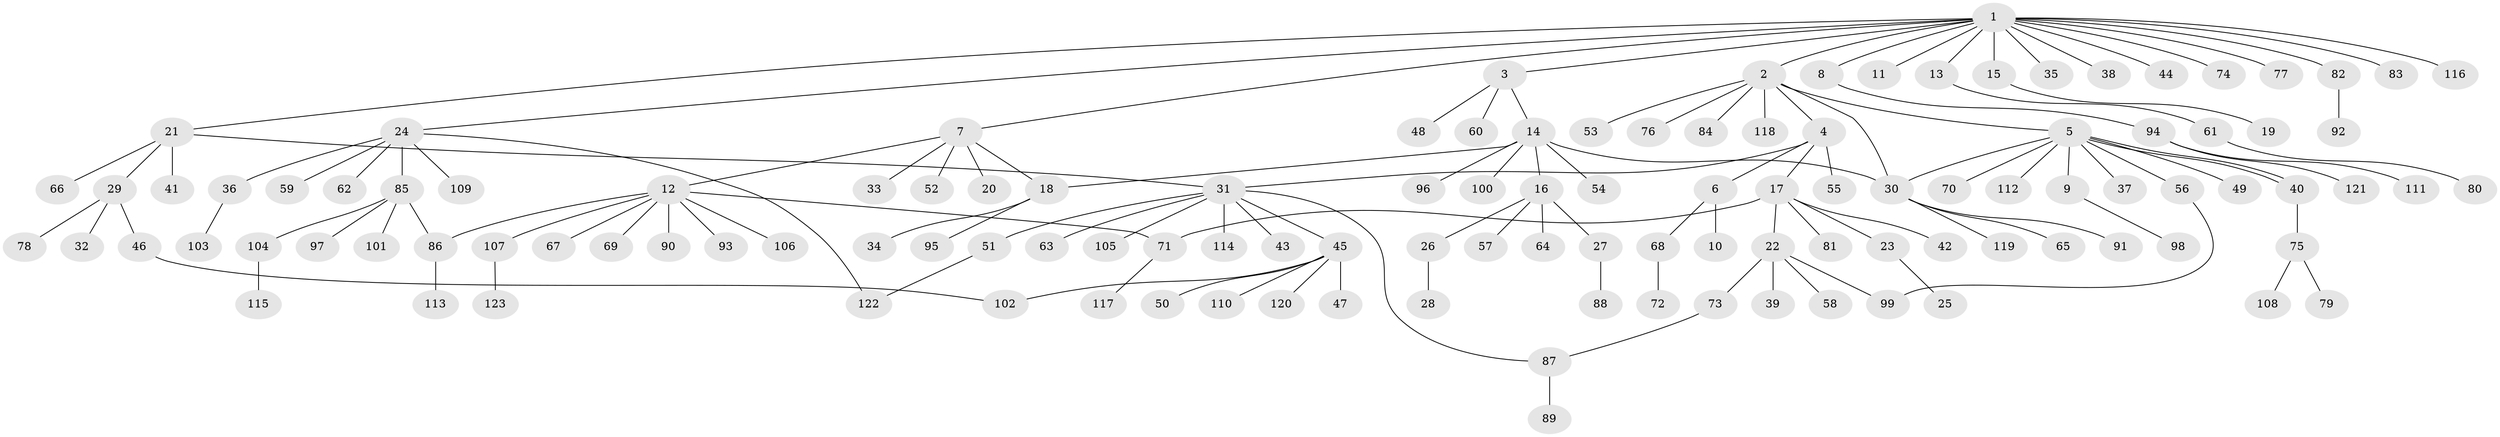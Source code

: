 // Generated by graph-tools (version 1.1) at 2025/01/03/09/25 03:01:52]
// undirected, 123 vertices, 133 edges
graph export_dot {
graph [start="1"]
  node [color=gray90,style=filled];
  1;
  2;
  3;
  4;
  5;
  6;
  7;
  8;
  9;
  10;
  11;
  12;
  13;
  14;
  15;
  16;
  17;
  18;
  19;
  20;
  21;
  22;
  23;
  24;
  25;
  26;
  27;
  28;
  29;
  30;
  31;
  32;
  33;
  34;
  35;
  36;
  37;
  38;
  39;
  40;
  41;
  42;
  43;
  44;
  45;
  46;
  47;
  48;
  49;
  50;
  51;
  52;
  53;
  54;
  55;
  56;
  57;
  58;
  59;
  60;
  61;
  62;
  63;
  64;
  65;
  66;
  67;
  68;
  69;
  70;
  71;
  72;
  73;
  74;
  75;
  76;
  77;
  78;
  79;
  80;
  81;
  82;
  83;
  84;
  85;
  86;
  87;
  88;
  89;
  90;
  91;
  92;
  93;
  94;
  95;
  96;
  97;
  98;
  99;
  100;
  101;
  102;
  103;
  104;
  105;
  106;
  107;
  108;
  109;
  110;
  111;
  112;
  113;
  114;
  115;
  116;
  117;
  118;
  119;
  120;
  121;
  122;
  123;
  1 -- 2;
  1 -- 3;
  1 -- 7;
  1 -- 8;
  1 -- 11;
  1 -- 13;
  1 -- 15;
  1 -- 21;
  1 -- 24;
  1 -- 35;
  1 -- 38;
  1 -- 44;
  1 -- 74;
  1 -- 77;
  1 -- 82;
  1 -- 83;
  1 -- 116;
  2 -- 4;
  2 -- 5;
  2 -- 30;
  2 -- 53;
  2 -- 76;
  2 -- 84;
  2 -- 118;
  3 -- 14;
  3 -- 48;
  3 -- 60;
  4 -- 6;
  4 -- 17;
  4 -- 31;
  4 -- 55;
  5 -- 9;
  5 -- 30;
  5 -- 37;
  5 -- 40;
  5 -- 40;
  5 -- 49;
  5 -- 56;
  5 -- 70;
  5 -- 112;
  6 -- 10;
  6 -- 68;
  7 -- 12;
  7 -- 18;
  7 -- 20;
  7 -- 33;
  7 -- 52;
  8 -- 94;
  9 -- 98;
  12 -- 67;
  12 -- 69;
  12 -- 71;
  12 -- 86;
  12 -- 90;
  12 -- 93;
  12 -- 106;
  12 -- 107;
  13 -- 61;
  14 -- 16;
  14 -- 18;
  14 -- 30;
  14 -- 54;
  14 -- 96;
  14 -- 100;
  15 -- 19;
  16 -- 26;
  16 -- 27;
  16 -- 57;
  16 -- 64;
  17 -- 22;
  17 -- 23;
  17 -- 42;
  17 -- 71;
  17 -- 81;
  18 -- 34;
  18 -- 95;
  21 -- 29;
  21 -- 31;
  21 -- 41;
  21 -- 66;
  22 -- 39;
  22 -- 58;
  22 -- 73;
  22 -- 99;
  23 -- 25;
  24 -- 36;
  24 -- 59;
  24 -- 62;
  24 -- 85;
  24 -- 109;
  24 -- 122;
  26 -- 28;
  27 -- 88;
  29 -- 32;
  29 -- 46;
  29 -- 78;
  30 -- 65;
  30 -- 91;
  30 -- 119;
  31 -- 43;
  31 -- 45;
  31 -- 51;
  31 -- 63;
  31 -- 87;
  31 -- 105;
  31 -- 114;
  36 -- 103;
  40 -- 75;
  45 -- 47;
  45 -- 50;
  45 -- 102;
  45 -- 110;
  45 -- 120;
  46 -- 102;
  51 -- 122;
  56 -- 99;
  61 -- 80;
  68 -- 72;
  71 -- 117;
  73 -- 87;
  75 -- 79;
  75 -- 108;
  82 -- 92;
  85 -- 86;
  85 -- 97;
  85 -- 101;
  85 -- 104;
  86 -- 113;
  87 -- 89;
  94 -- 111;
  94 -- 121;
  104 -- 115;
  107 -- 123;
}
